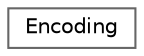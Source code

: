 digraph "Graphical Class Hierarchy"
{
 // LATEX_PDF_SIZE
  bgcolor="transparent";
  edge [fontname=Helvetica,fontsize=10,labelfontname=Helvetica,labelfontsize=10];
  node [fontname=Helvetica,fontsize=10,shape=box,height=0.2,width=0.4];
  rankdir="LR";
  Node0 [id="Node000000",label="Encoding",height=0.2,width=0.4,color="grey40", fillcolor="white", style="filled",URL="$classrapidjson_1_1_encoding.html",tooltip="Concept for encoding of Unicode characters."];
}
